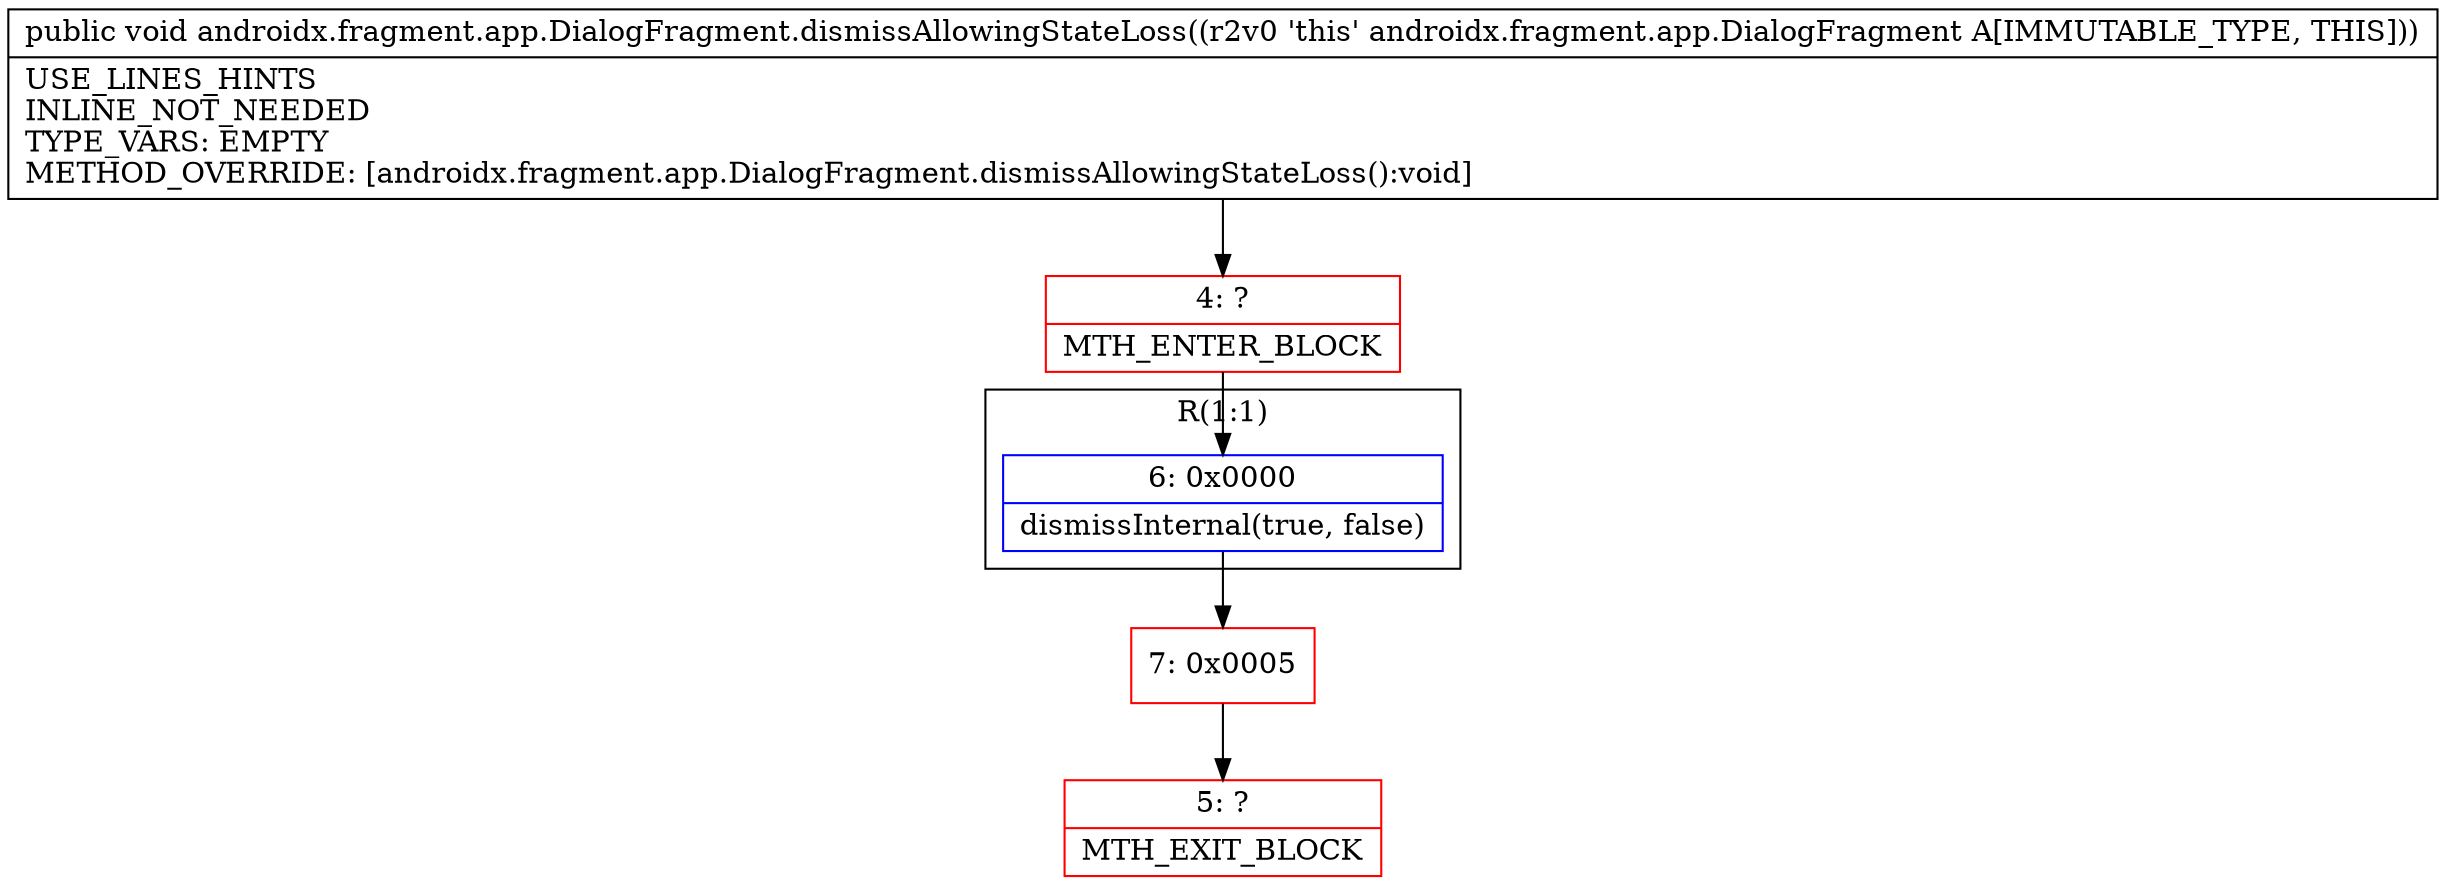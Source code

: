 digraph "CFG forandroidx.fragment.app.DialogFragment.dismissAllowingStateLoss()V" {
subgraph cluster_Region_542925139 {
label = "R(1:1)";
node [shape=record,color=blue];
Node_6 [shape=record,label="{6\:\ 0x0000|dismissInternal(true, false)\l}"];
}
Node_4 [shape=record,color=red,label="{4\:\ ?|MTH_ENTER_BLOCK\l}"];
Node_7 [shape=record,color=red,label="{7\:\ 0x0005}"];
Node_5 [shape=record,color=red,label="{5\:\ ?|MTH_EXIT_BLOCK\l}"];
MethodNode[shape=record,label="{public void androidx.fragment.app.DialogFragment.dismissAllowingStateLoss((r2v0 'this' androidx.fragment.app.DialogFragment A[IMMUTABLE_TYPE, THIS]))  | USE_LINES_HINTS\lINLINE_NOT_NEEDED\lTYPE_VARS: EMPTY\lMETHOD_OVERRIDE: [androidx.fragment.app.DialogFragment.dismissAllowingStateLoss():void]\l}"];
MethodNode -> Node_4;Node_6 -> Node_7;
Node_4 -> Node_6;
Node_7 -> Node_5;
}


